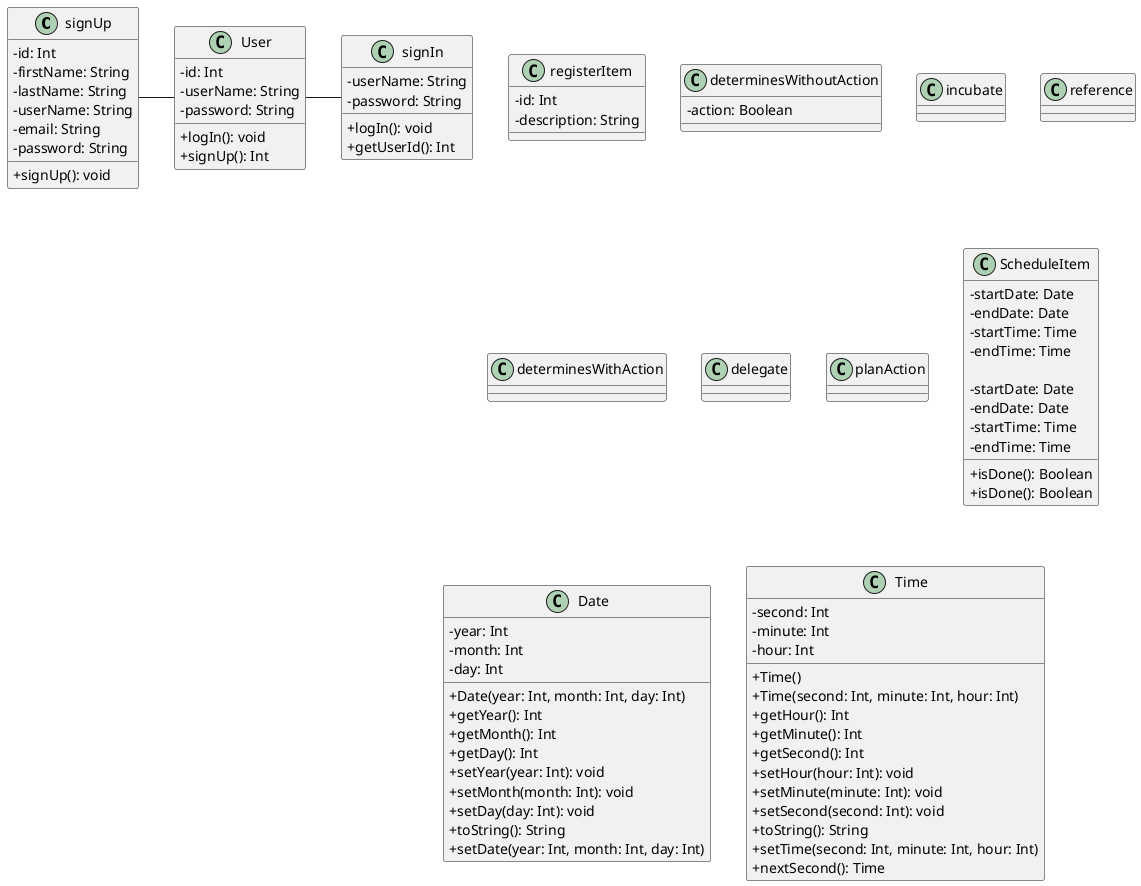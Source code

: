 @startuml meusys

skinparam ClassAttributeIconSize 0

class signUp {
  - id: Int
  - firstName: String
  - lastName: String
  - userName: String
  - email: String
  - password: String

  + signUp(): void
}

class User {
  - id: Int
  - userName: String
  - password: String

  + logIn(): void
  + signUp(): Int
}

class signIn {
  - userName: String
  - password: String

  + logIn(): void
  + getUserId(): Int
}

class registerItem {
  - id: Int
  - description: String
  
}
class determinesWithoutAction {
  - action: Boolean
}
class incubate {}
class reference {}
class determinesWithAction {}
class delegate {}
class planAction {}

class ScheduleItem {
  - startDate: Date
  - endDate: Date
  - startTime: Time
  - endTime: Time
  + isDone(): Boolean
  
}

class ScheduleItem {
  - startDate: Date
  - endDate: Date
  - startTime: Time
  - endTime: Time
  + isDone(): Boolean
  
}

class Date {
  - year: Int
  - month: Int
  - day: Int
  + Date(year: Int, month: Int, day: Int)
  + getYear(): Int
  + getMonth(): Int
  + getDay(): Int
  + setYear(year: Int): void
  + setMonth(month: Int): void
  + setDay(day: Int): void
  + toString(): String
  + setDate(year: Int, month: Int, day: Int)
}

class Time {
  - second: Int
  - minute: Int
  - hour: Int
  + Time()
  + Time(second: Int, minute: Int, hour: Int)
  + getHour(): Int
  + getMinute(): Int
  + getSecond(): Int
  + setHour(hour: Int): void
  + setMinute(minute: Int): void
  + setSecond(second: Int): void
  + toString(): String
  + setTime(second: Int, minute: Int, hour: Int)
  + nextSecond(): Time
}

signUp - User
User - signIn

' scale 1
' left to right direction
' skinparam PackageStyle rectangle
' actor newUser
' actor user
' rectangle meusys {
  ' 
  ' newUser -- (register)
  ' newUser -u-> user
  ' user -- (login)
  ' user -- (write)
  ' user -- (audio)
  ' user -- (video)
  ' user -- (photography)
  ' user -- (attach file)
  ' user -- (determines)
  ' user -- (act)
' 
  ' (write)       -d.> (register item): include
  ' (audio)       -d.> (register item): include
  ' (video)       -d.> (register item): include
  ' (photography) -d.> (register item): include
  ' (attach file) -d.> (register item): include
' 
  ' (determines) <.d- (delegate)               : extend
  ' (determines) <.d- (plan action)            : extend
  ' (determines) <.d- (remove register item)   : extend
  ' (determines) <.d- (incubate register item) : extend
  ' (determines) <.d- (reference register item): extend
' }
@enduml 